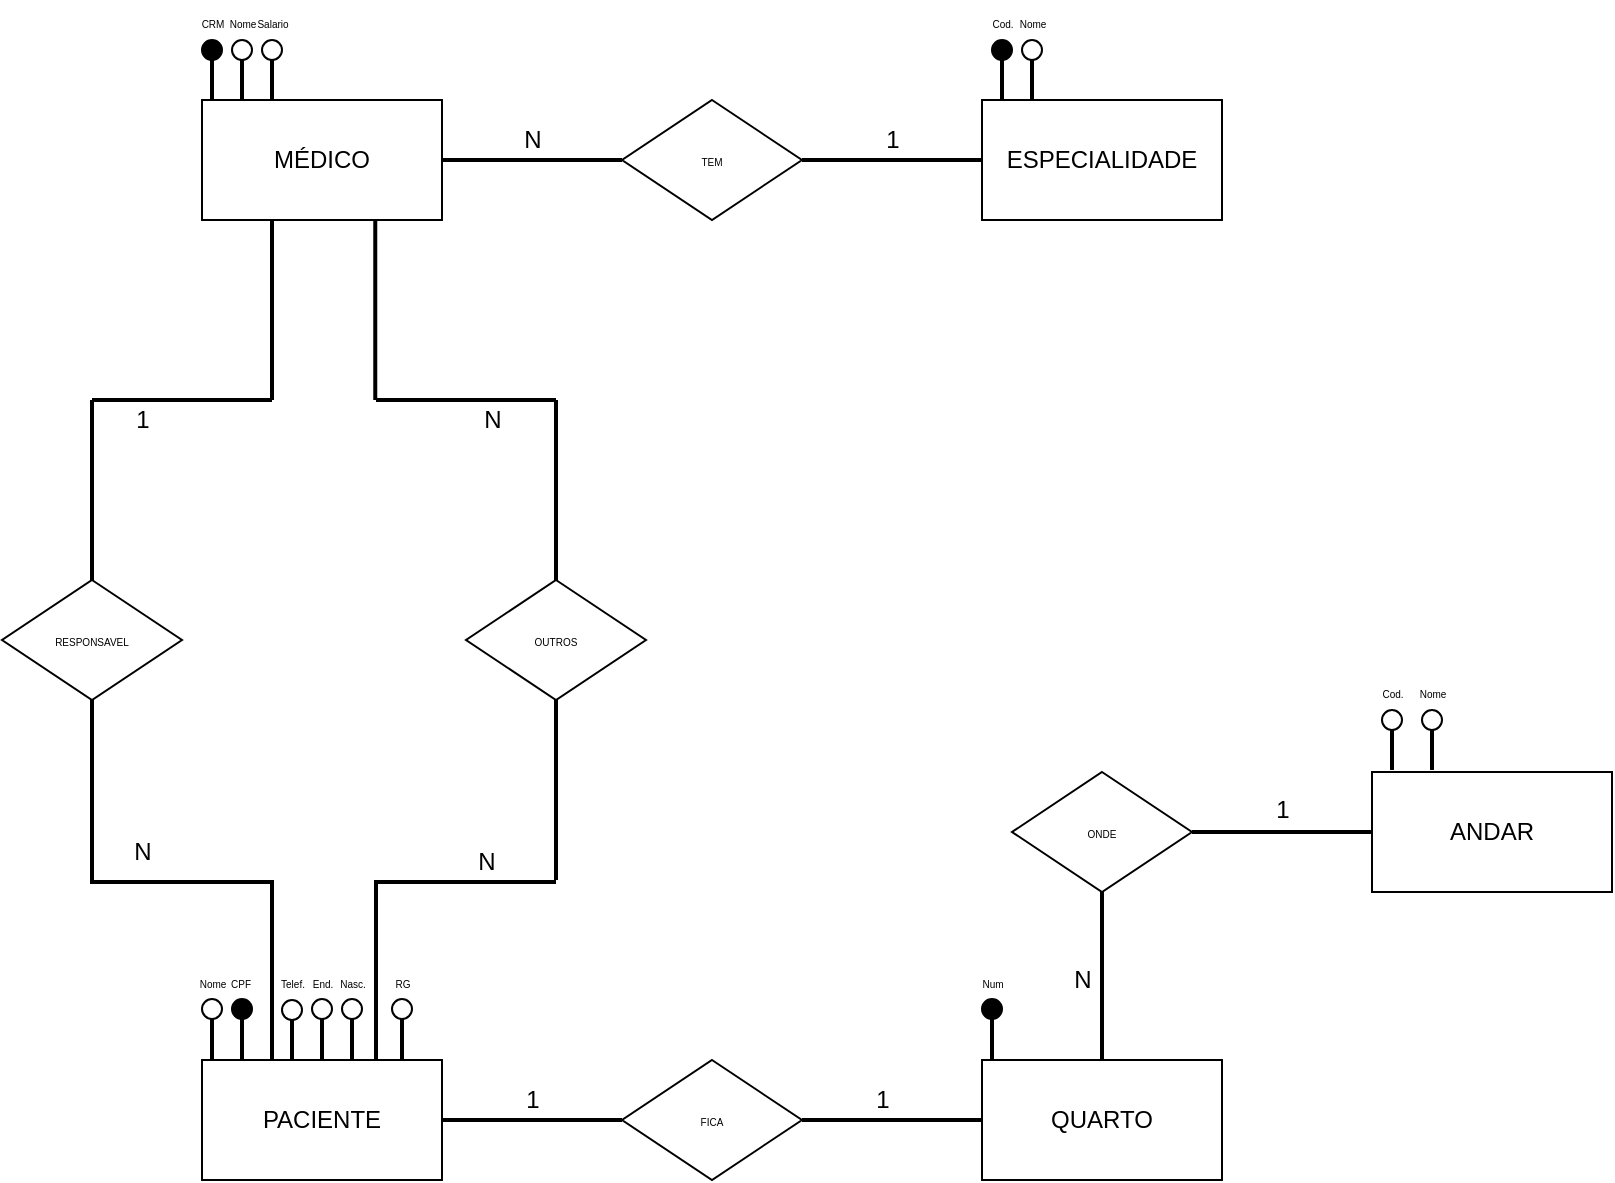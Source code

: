 <mxfile version="15.4.3" type="device"><diagram id="FhqK26dGD_tRWgNJcANQ" name="Page-1"><mxGraphModel dx="973" dy="532" grid="1" gridSize="10" guides="1" tooltips="1" connect="1" arrows="1" fold="1" page="1" pageScale="1" pageWidth="1200" pageHeight="1920" math="0" shadow="0"><root><mxCell id="0"/><mxCell id="1" parent="0"/><mxCell id="alQn8loE-eCdMeMLhMl_-1" value="MÉDICO" style="rounded=0;whiteSpace=wrap;html=1;" vertex="1" parent="1"><mxGeometry x="120" y="160" width="120" height="60" as="geometry"/></mxCell><mxCell id="alQn8loE-eCdMeMLhMl_-7" value="" style="line;strokeWidth=2;html=1;rotation=-90;" vertex="1" parent="1"><mxGeometry x="115" y="145" width="20" height="10" as="geometry"/></mxCell><mxCell id="alQn8loE-eCdMeMLhMl_-8" value="" style="ellipse;whiteSpace=wrap;html=1;aspect=fixed;fillColor=#000000;" vertex="1" parent="1"><mxGeometry x="120" y="130" width="10" height="10" as="geometry"/></mxCell><mxCell id="alQn8loE-eCdMeMLhMl_-9" value="" style="line;strokeWidth=2;html=1;rotation=-90;" vertex="1" parent="1"><mxGeometry x="130" y="145" width="20" height="10" as="geometry"/></mxCell><mxCell id="alQn8loE-eCdMeMLhMl_-10" value="" style="ellipse;whiteSpace=wrap;html=1;aspect=fixed;" vertex="1" parent="1"><mxGeometry x="135" y="130" width="10" height="10" as="geometry"/></mxCell><mxCell id="alQn8loE-eCdMeMLhMl_-11" value="&lt;span style=&quot;font-size: 5px&quot;&gt;CRM&lt;/span&gt;" style="text;html=1;align=center;verticalAlign=middle;resizable=0;points=[];autosize=1;strokeColor=none;fillColor=none;" vertex="1" parent="1"><mxGeometry x="110" y="110" width="30" height="20" as="geometry"/></mxCell><mxCell id="alQn8loE-eCdMeMLhMl_-12" value="&lt;font style=&quot;font-size: 5px&quot;&gt;Nome&lt;/font&gt;" style="text;html=1;align=center;verticalAlign=middle;resizable=0;points=[];autosize=1;strokeColor=none;fillColor=none;" vertex="1" parent="1"><mxGeometry x="125" y="110" width="30" height="20" as="geometry"/></mxCell><mxCell id="alQn8loE-eCdMeMLhMl_-13" value="&lt;font style=&quot;font-size: 5px&quot;&gt;TEM&lt;/font&gt;" style="rhombus;whiteSpace=wrap;html=1;fontSize=5;fillColor=#FFFFFF;" vertex="1" parent="1"><mxGeometry x="330" y="160" width="90" height="60" as="geometry"/></mxCell><mxCell id="alQn8loE-eCdMeMLhMl_-15" value="" style="line;strokeWidth=2;html=1;fontSize=5;fillColor=#FFFFFF;" vertex="1" parent="1"><mxGeometry x="240" y="185" width="90" height="10" as="geometry"/></mxCell><mxCell id="alQn8loE-eCdMeMLhMl_-16" value="" style="line;strokeWidth=2;html=1;fontSize=5;fillColor=#FFFFFF;" vertex="1" parent="1"><mxGeometry x="420" y="185" width="90" height="10" as="geometry"/></mxCell><mxCell id="alQn8loE-eCdMeMLhMl_-17" value="ESPECIALIDADE" style="rounded=0;whiteSpace=wrap;html=1;" vertex="1" parent="1"><mxGeometry x="510" y="160" width="120" height="60" as="geometry"/></mxCell><mxCell id="alQn8loE-eCdMeMLhMl_-18" value="" style="line;strokeWidth=2;html=1;rotation=-90;" vertex="1" parent="1"><mxGeometry x="510" y="145" width="20" height="10" as="geometry"/></mxCell><mxCell id="alQn8loE-eCdMeMLhMl_-19" value="" style="ellipse;whiteSpace=wrap;html=1;aspect=fixed;fillColor=#000000;" vertex="1" parent="1"><mxGeometry x="515" y="130" width="10" height="10" as="geometry"/></mxCell><mxCell id="alQn8loE-eCdMeMLhMl_-20" value="" style="line;strokeWidth=2;html=1;rotation=-90;" vertex="1" parent="1"><mxGeometry x="525" y="145" width="20" height="10" as="geometry"/></mxCell><mxCell id="alQn8loE-eCdMeMLhMl_-21" value="" style="ellipse;whiteSpace=wrap;html=1;aspect=fixed;" vertex="1" parent="1"><mxGeometry x="530" y="130" width="10" height="10" as="geometry"/></mxCell><mxCell id="alQn8loE-eCdMeMLhMl_-26" value="&lt;font style=&quot;font-size: 5px&quot;&gt;Cod.&lt;/font&gt;" style="text;html=1;align=center;verticalAlign=middle;resizable=0;points=[];autosize=1;strokeColor=none;fillColor=none;" vertex="1" parent="1"><mxGeometry x="505" y="110" width="30" height="20" as="geometry"/></mxCell><mxCell id="alQn8loE-eCdMeMLhMl_-27" value="&lt;font style=&quot;font-size: 5px&quot;&gt;Nome&lt;/font&gt;" style="text;html=1;align=center;verticalAlign=middle;resizable=0;points=[];autosize=1;strokeColor=none;fillColor=none;" vertex="1" parent="1"><mxGeometry x="520" y="110" width="30" height="20" as="geometry"/></mxCell><mxCell id="alQn8loE-eCdMeMLhMl_-40" value="" style="line;strokeWidth=2;html=1;fontSize=5;fillColor=#FFFFFF;rotation=90;" vertex="1" parent="1"><mxGeometry x="110" y="260" width="90" height="10" as="geometry"/></mxCell><mxCell id="alQn8loE-eCdMeMLhMl_-114" value="&lt;font style=&quot;font-size: 12px&quot;&gt;1&lt;/font&gt;" style="text;html=1;align=center;verticalAlign=middle;resizable=0;points=[];autosize=1;strokeColor=none;fillColor=none;fontSize=5;strokeWidth=2;" vertex="1" parent="1"><mxGeometry x="455" y="175" width="20" height="10" as="geometry"/></mxCell><mxCell id="alQn8loE-eCdMeMLhMl_-115" value="&lt;font style=&quot;font-size: 12px&quot;&gt;N&lt;/font&gt;" style="text;html=1;align=center;verticalAlign=middle;resizable=0;points=[];autosize=1;strokeColor=none;fillColor=none;fontSize=5;strokeWidth=2;" vertex="1" parent="1"><mxGeometry x="275" y="175" width="20" height="10" as="geometry"/></mxCell><mxCell id="alQn8loE-eCdMeMLhMl_-128" value="" style="line;strokeWidth=2;html=1;fontSize=5;fillColor=#FFFFFF;rotation=90;" vertex="1" parent="1"><mxGeometry x="161.63" y="260" width="90" height="10" as="geometry"/></mxCell><mxCell id="alQn8loE-eCdMeMLhMl_-129" value="" style="line;strokeWidth=2;html=1;fontSize=5;fillColor=#FFFFFF;" vertex="1" parent="1"><mxGeometry x="65" y="305" width="90" height="10" as="geometry"/></mxCell><mxCell id="alQn8loE-eCdMeMLhMl_-130" value="" style="line;strokeWidth=2;html=1;fontSize=5;fillColor=#FFFFFF;rotation=90;" vertex="1" parent="1"><mxGeometry x="20" y="350" width="90" height="10" as="geometry"/></mxCell><mxCell id="alQn8loE-eCdMeMLhMl_-131" value="" style="line;strokeWidth=2;html=1;fontSize=5;fillColor=#FFFFFF;" vertex="1" parent="1"><mxGeometry x="207" y="305" width="90" height="10" as="geometry"/></mxCell><mxCell id="alQn8loE-eCdMeMLhMl_-132" value="" style="line;strokeWidth=2;html=1;fontSize=5;fillColor=#FFFFFF;rotation=90;" vertex="1" parent="1"><mxGeometry x="252" y="350" width="90" height="10" as="geometry"/></mxCell><mxCell id="alQn8loE-eCdMeMLhMl_-133" value="RESPONSAVEL" style="rhombus;whiteSpace=wrap;html=1;fontSize=5;fillColor=#FFFFFF;" vertex="1" parent="1"><mxGeometry x="20" y="400" width="90" height="60" as="geometry"/></mxCell><mxCell id="alQn8loE-eCdMeMLhMl_-134" value="&lt;font style=&quot;font-size: 5px&quot;&gt;OUTROS&lt;/font&gt;" style="rhombus;whiteSpace=wrap;html=1;fontSize=5;fillColor=#FFFFFF;" vertex="1" parent="1"><mxGeometry x="252" y="400" width="90" height="60" as="geometry"/></mxCell><mxCell id="alQn8loE-eCdMeMLhMl_-135" value="" style="line;strokeWidth=2;html=1;fontSize=5;fillColor=#FFFFFF;rotation=90;" vertex="1" parent="1"><mxGeometry x="20" y="500" width="90" height="10" as="geometry"/></mxCell><mxCell id="alQn8loE-eCdMeMLhMl_-136" value="" style="line;strokeWidth=2;html=1;fontSize=5;fillColor=#FFFFFF;rotation=90;" vertex="1" parent="1"><mxGeometry x="252" y="500" width="90" height="10" as="geometry"/></mxCell><mxCell id="alQn8loE-eCdMeMLhMl_-137" value="" style="line;strokeWidth=2;html=1;fontSize=5;fillColor=#FFFFFF;" vertex="1" parent="1"><mxGeometry x="64" y="546" width="90" height="10" as="geometry"/></mxCell><mxCell id="alQn8loE-eCdMeMLhMl_-138" value="" style="line;strokeWidth=2;html=1;fontSize=5;fillColor=#FFFFFF;" vertex="1" parent="1"><mxGeometry x="207" y="546" width="90" height="10" as="geometry"/></mxCell><mxCell id="alQn8loE-eCdMeMLhMl_-139" value="" style="line;strokeWidth=2;html=1;fontSize=5;fillColor=#FFFFFF;rotation=90;" vertex="1" parent="1"><mxGeometry x="110" y="590" width="90" height="10" as="geometry"/></mxCell><mxCell id="alQn8loE-eCdMeMLhMl_-140" value="" style="line;strokeWidth=2;html=1;fontSize=5;fillColor=#FFFFFF;rotation=90;" vertex="1" parent="1"><mxGeometry x="162" y="590" width="90" height="10" as="geometry"/></mxCell><mxCell id="alQn8loE-eCdMeMLhMl_-141" value="PACIENTE" style="rounded=0;whiteSpace=wrap;html=1;" vertex="1" parent="1"><mxGeometry x="120" y="640" width="120" height="60" as="geometry"/></mxCell><mxCell id="alQn8loE-eCdMeMLhMl_-142" value="" style="line;strokeWidth=2;html=1;fontSize=5;fillColor=#FFFFFF;" vertex="1" parent="1"><mxGeometry x="240" y="665" width="90" height="10" as="geometry"/></mxCell><mxCell id="alQn8loE-eCdMeMLhMl_-143" value="FICA" style="rhombus;whiteSpace=wrap;html=1;fontSize=5;fillColor=#FFFFFF;" vertex="1" parent="1"><mxGeometry x="330" y="640" width="90" height="60" as="geometry"/></mxCell><mxCell id="alQn8loE-eCdMeMLhMl_-144" value="" style="line;strokeWidth=2;html=1;fontSize=5;fillColor=#FFFFFF;" vertex="1" parent="1"><mxGeometry x="420" y="665" width="90" height="10" as="geometry"/></mxCell><mxCell id="alQn8loE-eCdMeMLhMl_-145" value="QUARTO" style="rounded=0;whiteSpace=wrap;html=1;" vertex="1" parent="1"><mxGeometry x="510" y="640" width="120" height="60" as="geometry"/></mxCell><mxCell id="alQn8loE-eCdMeMLhMl_-146" value="" style="line;strokeWidth=2;html=1;fontSize=5;fillColor=#FFFFFF;rotation=90;" vertex="1" parent="1"><mxGeometry x="525" y="590" width="90" height="10" as="geometry"/></mxCell><mxCell id="alQn8loE-eCdMeMLhMl_-147" value="&lt;font style=&quot;font-size: 5px&quot;&gt;ONDE&lt;/font&gt;" style="rhombus;whiteSpace=wrap;html=1;fontSize=5;fillColor=#FFFFFF;" vertex="1" parent="1"><mxGeometry x="525" y="496" width="90" height="60" as="geometry"/></mxCell><mxCell id="alQn8loE-eCdMeMLhMl_-148" value="" style="line;strokeWidth=2;html=1;fontSize=5;fillColor=#FFFFFF;" vertex="1" parent="1"><mxGeometry x="615" y="521" width="90" height="10" as="geometry"/></mxCell><mxCell id="alQn8loE-eCdMeMLhMl_-149" value="ANDAR" style="rounded=0;whiteSpace=wrap;html=1;" vertex="1" parent="1"><mxGeometry x="705" y="496" width="120" height="60" as="geometry"/></mxCell><mxCell id="alQn8loE-eCdMeMLhMl_-150" value="" style="line;strokeWidth=2;html=1;rotation=-90;" vertex="1" parent="1"><mxGeometry x="145" y="145" width="20" height="10" as="geometry"/></mxCell><mxCell id="alQn8loE-eCdMeMLhMl_-151" value="" style="ellipse;whiteSpace=wrap;html=1;aspect=fixed;" vertex="1" parent="1"><mxGeometry x="150" y="130" width="10" height="10" as="geometry"/></mxCell><mxCell id="alQn8loE-eCdMeMLhMl_-152" value="&lt;font style=&quot;font-size: 5px&quot;&gt;Salario&lt;br&gt;&lt;/font&gt;" style="text;html=1;align=center;verticalAlign=middle;resizable=0;points=[];autosize=1;strokeColor=none;fillColor=none;" vertex="1" parent="1"><mxGeometry x="140" y="110" width="30" height="20" as="geometry"/></mxCell><mxCell id="alQn8loE-eCdMeMLhMl_-162" value="" style="line;strokeWidth=2;html=1;rotation=-90;" vertex="1" parent="1"><mxGeometry x="130" y="624.5" width="20" height="10" as="geometry"/></mxCell><mxCell id="alQn8loE-eCdMeMLhMl_-163" value="" style="ellipse;whiteSpace=wrap;html=1;aspect=fixed;fillColor=#000000;" vertex="1" parent="1"><mxGeometry x="135" y="609.5" width="10" height="10" as="geometry"/></mxCell><mxCell id="alQn8loE-eCdMeMLhMl_-164" value="" style="line;strokeWidth=2;html=1;rotation=-90;" vertex="1" parent="1"><mxGeometry x="115" y="624.5" width="20" height="10" as="geometry"/></mxCell><mxCell id="alQn8loE-eCdMeMLhMl_-165" value="" style="ellipse;whiteSpace=wrap;html=1;aspect=fixed;" vertex="1" parent="1"><mxGeometry x="120" y="609.5" width="10" height="10" as="geometry"/></mxCell><mxCell id="alQn8loE-eCdMeMLhMl_-166" value="&lt;span style=&quot;font-size: 5px&quot;&gt;CPF&lt;/span&gt;" style="text;html=1;align=center;verticalAlign=middle;resizable=0;points=[];autosize=1;strokeColor=none;fillColor=none;" vertex="1" parent="1"><mxGeometry x="124" y="590" width="30" height="20" as="geometry"/></mxCell><mxCell id="alQn8loE-eCdMeMLhMl_-167" value="&lt;font style=&quot;font-size: 5px&quot;&gt;Nome&lt;/font&gt;" style="text;html=1;align=center;verticalAlign=middle;resizable=0;points=[];autosize=1;strokeColor=none;fillColor=none;" vertex="1" parent="1"><mxGeometry x="110" y="589.5" width="30" height="20" as="geometry"/></mxCell><mxCell id="alQn8loE-eCdMeMLhMl_-168" value="" style="line;strokeWidth=2;html=1;rotation=-90;" vertex="1" parent="1"><mxGeometry x="210" y="624.5" width="20" height="10" as="geometry"/></mxCell><mxCell id="alQn8loE-eCdMeMLhMl_-169" value="" style="ellipse;whiteSpace=wrap;html=1;aspect=fixed;" vertex="1" parent="1"><mxGeometry x="215" y="609.5" width="10" height="10" as="geometry"/></mxCell><mxCell id="alQn8loE-eCdMeMLhMl_-170" value="&lt;font style=&quot;font-size: 5px&quot;&gt;RG&lt;br&gt;&lt;/font&gt;" style="text;html=1;align=center;verticalAlign=middle;resizable=0;points=[];autosize=1;strokeColor=none;fillColor=none;" vertex="1" parent="1"><mxGeometry x="210" y="589.5" width="20" height="20" as="geometry"/></mxCell><mxCell id="alQn8loE-eCdMeMLhMl_-171" value="" style="line;strokeWidth=2;html=1;rotation=-90;" vertex="1" parent="1"><mxGeometry x="155" y="625" width="20" height="10" as="geometry"/></mxCell><mxCell id="alQn8loE-eCdMeMLhMl_-172" value="" style="ellipse;whiteSpace=wrap;html=1;aspect=fixed;" vertex="1" parent="1"><mxGeometry x="160" y="610" width="10" height="10" as="geometry"/></mxCell><mxCell id="alQn8loE-eCdMeMLhMl_-173" value="&lt;font style=&quot;font-size: 5px&quot;&gt;Telef.&lt;br&gt;&lt;/font&gt;" style="text;html=1;align=center;verticalAlign=middle;resizable=0;points=[];autosize=1;strokeColor=none;fillColor=none;" vertex="1" parent="1"><mxGeometry x="150" y="590" width="30" height="20" as="geometry"/></mxCell><mxCell id="alQn8loE-eCdMeMLhMl_-174" value="" style="line;strokeWidth=2;html=1;rotation=-90;" vertex="1" parent="1"><mxGeometry x="170" y="624.5" width="20" height="10" as="geometry"/></mxCell><mxCell id="alQn8loE-eCdMeMLhMl_-175" value="" style="ellipse;whiteSpace=wrap;html=1;aspect=fixed;" vertex="1" parent="1"><mxGeometry x="175" y="609.5" width="10" height="10" as="geometry"/></mxCell><mxCell id="alQn8loE-eCdMeMLhMl_-176" value="&lt;font style=&quot;font-size: 5px&quot;&gt;End.&lt;br&gt;&lt;/font&gt;" style="text;html=1;align=center;verticalAlign=middle;resizable=0;points=[];autosize=1;strokeColor=none;fillColor=none;" vertex="1" parent="1"><mxGeometry x="165" y="590" width="30" height="20" as="geometry"/></mxCell><mxCell id="alQn8loE-eCdMeMLhMl_-177" value="" style="line;strokeWidth=2;html=1;rotation=-90;" vertex="1" parent="1"><mxGeometry x="185" y="624.5" width="20" height="10" as="geometry"/></mxCell><mxCell id="alQn8loE-eCdMeMLhMl_-178" value="" style="ellipse;whiteSpace=wrap;html=1;aspect=fixed;" vertex="1" parent="1"><mxGeometry x="190" y="609.5" width="10" height="10" as="geometry"/></mxCell><mxCell id="alQn8loE-eCdMeMLhMl_-179" value="&lt;font style=&quot;font-size: 5px&quot;&gt;Nasc.&lt;br&gt;&lt;/font&gt;" style="text;html=1;align=center;verticalAlign=middle;resizable=0;points=[];autosize=1;strokeColor=none;fillColor=none;" vertex="1" parent="1"><mxGeometry x="180" y="589.5" width="30" height="20" as="geometry"/></mxCell><mxCell id="alQn8loE-eCdMeMLhMl_-180" value="&lt;font style=&quot;font-size: 12px&quot;&gt;N&lt;/font&gt;" style="text;html=1;align=center;verticalAlign=middle;resizable=0;points=[];autosize=1;strokeColor=none;fillColor=none;fontSize=5;strokeWidth=2;" vertex="1" parent="1"><mxGeometry x="80" y="531" width="20" height="10" as="geometry"/></mxCell><mxCell id="alQn8loE-eCdMeMLhMl_-181" value="&lt;font style=&quot;font-size: 12px&quot;&gt;1&lt;/font&gt;" style="text;html=1;align=center;verticalAlign=middle;resizable=0;points=[];autosize=1;strokeColor=none;fillColor=none;fontSize=5;strokeWidth=2;" vertex="1" parent="1"><mxGeometry x="80" y="315" width="20" height="10" as="geometry"/></mxCell><mxCell id="alQn8loE-eCdMeMLhMl_-182" value="&lt;font style=&quot;font-size: 12px&quot;&gt;N&lt;/font&gt;" style="text;html=1;align=center;verticalAlign=middle;resizable=0;points=[];autosize=1;strokeColor=none;fillColor=none;fontSize=5;strokeWidth=2;" vertex="1" parent="1"><mxGeometry x="251.63" y="536" width="20" height="10" as="geometry"/></mxCell><mxCell id="alQn8loE-eCdMeMLhMl_-183" value="&lt;font style=&quot;font-size: 12px&quot;&gt;N&lt;/font&gt;" style="text;html=1;align=center;verticalAlign=middle;resizable=0;points=[];autosize=1;strokeColor=none;fillColor=none;fontSize=5;strokeWidth=2;" vertex="1" parent="1"><mxGeometry x="255" y="315" width="20" height="10" as="geometry"/></mxCell><mxCell id="alQn8loE-eCdMeMLhMl_-184" value="&lt;font style=&quot;font-size: 12px&quot;&gt;1&lt;/font&gt;" style="text;html=1;align=center;verticalAlign=middle;resizable=0;points=[];autosize=1;strokeColor=none;fillColor=none;fontSize=5;strokeWidth=2;" vertex="1" parent="1"><mxGeometry x="450" y="655" width="20" height="10" as="geometry"/></mxCell><mxCell id="alQn8loE-eCdMeMLhMl_-185" value="&lt;font style=&quot;font-size: 12px&quot;&gt;1&lt;/font&gt;" style="text;html=1;align=center;verticalAlign=middle;resizable=0;points=[];autosize=1;strokeColor=none;fillColor=none;fontSize=5;strokeWidth=2;" vertex="1" parent="1"><mxGeometry x="275" y="655" width="20" height="10" as="geometry"/></mxCell><mxCell id="alQn8loE-eCdMeMLhMl_-186" value="&lt;font style=&quot;font-size: 12px&quot;&gt;1&lt;/font&gt;" style="text;html=1;align=center;verticalAlign=middle;resizable=0;points=[];autosize=1;strokeColor=none;fillColor=none;fontSize=5;strokeWidth=2;" vertex="1" parent="1"><mxGeometry x="650" y="510" width="20" height="10" as="geometry"/></mxCell><mxCell id="alQn8loE-eCdMeMLhMl_-187" value="&lt;font style=&quot;font-size: 12px&quot;&gt;N&lt;/font&gt;" style="text;html=1;align=center;verticalAlign=middle;resizable=0;points=[];autosize=1;strokeColor=none;fillColor=none;fontSize=5;strokeWidth=2;" vertex="1" parent="1"><mxGeometry x="550" y="595" width="20" height="10" as="geometry"/></mxCell><mxCell id="alQn8loE-eCdMeMLhMl_-188" value="" style="line;strokeWidth=2;html=1;rotation=-90;" vertex="1" parent="1"><mxGeometry x="505" y="624.5" width="20" height="10" as="geometry"/></mxCell><mxCell id="alQn8loE-eCdMeMLhMl_-189" value="" style="ellipse;whiteSpace=wrap;html=1;aspect=fixed;fillColor=#000000;" vertex="1" parent="1"><mxGeometry x="510" y="609.5" width="10" height="10" as="geometry"/></mxCell><mxCell id="alQn8loE-eCdMeMLhMl_-191" value="&lt;font style=&quot;font-size: 5px&quot;&gt;Num&lt;br&gt;&lt;/font&gt;" style="text;html=1;align=center;verticalAlign=middle;resizable=0;points=[];autosize=1;strokeColor=none;fillColor=none;" vertex="1" parent="1"><mxGeometry x="500" y="589.5" width="30" height="20" as="geometry"/></mxCell><mxCell id="alQn8loE-eCdMeMLhMl_-194" value="" style="line;strokeWidth=2;html=1;rotation=-90;" vertex="1" parent="1"><mxGeometry x="705" y="480" width="20" height="10" as="geometry"/></mxCell><mxCell id="alQn8loE-eCdMeMLhMl_-195" value="" style="ellipse;whiteSpace=wrap;html=1;aspect=fixed;" vertex="1" parent="1"><mxGeometry x="710" y="465" width="10" height="10" as="geometry"/></mxCell><mxCell id="alQn8loE-eCdMeMLhMl_-196" value="&lt;font style=&quot;font-size: 5px&quot;&gt;Cod.&lt;br&gt;&lt;/font&gt;" style="text;html=1;align=center;verticalAlign=middle;resizable=0;points=[];autosize=1;strokeColor=none;fillColor=none;" vertex="1" parent="1"><mxGeometry x="700" y="445" width="30" height="20" as="geometry"/></mxCell><mxCell id="alQn8loE-eCdMeMLhMl_-197" value="" style="line;strokeWidth=2;html=1;rotation=-90;" vertex="1" parent="1"><mxGeometry x="725" y="480" width="20" height="10" as="geometry"/></mxCell><mxCell id="alQn8loE-eCdMeMLhMl_-198" value="" style="ellipse;whiteSpace=wrap;html=1;aspect=fixed;" vertex="1" parent="1"><mxGeometry x="730" y="465" width="10" height="10" as="geometry"/></mxCell><mxCell id="alQn8loE-eCdMeMLhMl_-199" value="&lt;font style=&quot;font-size: 5px&quot;&gt;Nome&lt;br&gt;&lt;/font&gt;" style="text;html=1;align=center;verticalAlign=middle;resizable=0;points=[];autosize=1;strokeColor=none;fillColor=none;" vertex="1" parent="1"><mxGeometry x="720" y="445" width="30" height="20" as="geometry"/></mxCell></root></mxGraphModel></diagram></mxfile>